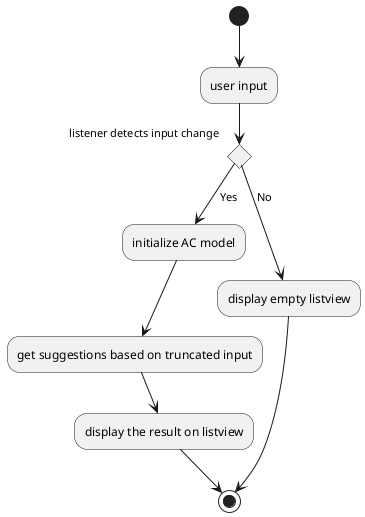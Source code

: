 @startuml

(*)  --> "user input"
if "listener detects input change" then
--> [Yes] "initialize AC model"
--> "get suggestions based on truncated input"
--> "display the result on listview"
--> (*)
else
--> [No] "display empty listview"
--> (*)
endif

@enduml

